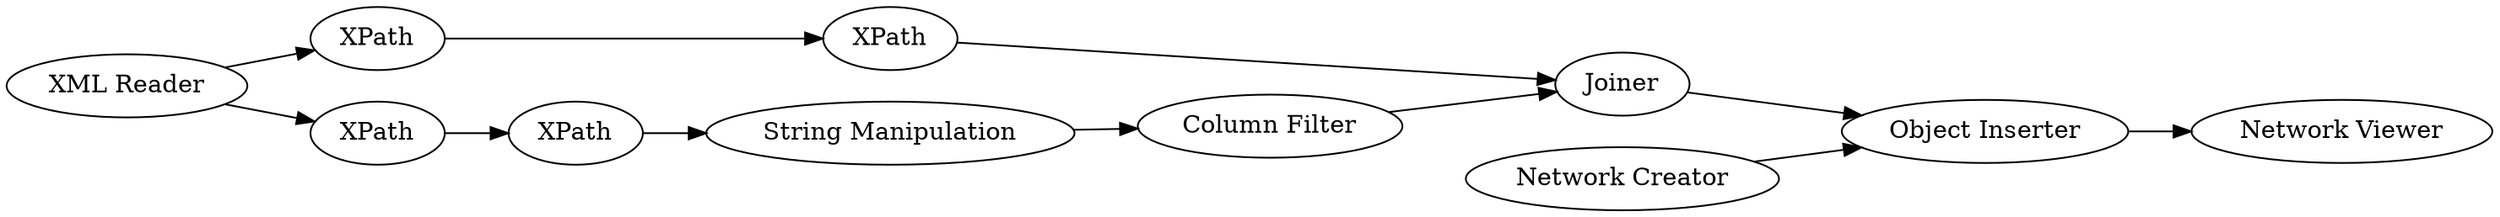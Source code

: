digraph {
	2 [label="XML Reader"]
	3 [label=XPath]
	5 [label=XPath]
	13 [label="Network Creator"]
	14 [label="Object Inserter"]
	15 [label="Network Viewer"]
	16 [label=XPath]
	17 [label=XPath]
	18 [label="Column Filter"]
	19 [label="String Manipulation"]
	20 [label=Joiner]
	2 -> 3
	2 -> 16
	3 -> 5
	5 -> 20
	13 -> 14
	14 -> 15
	16 -> 17
	17 -> 19
	18 -> 20
	19 -> 18
	20 -> 14
	rankdir=LR
}
